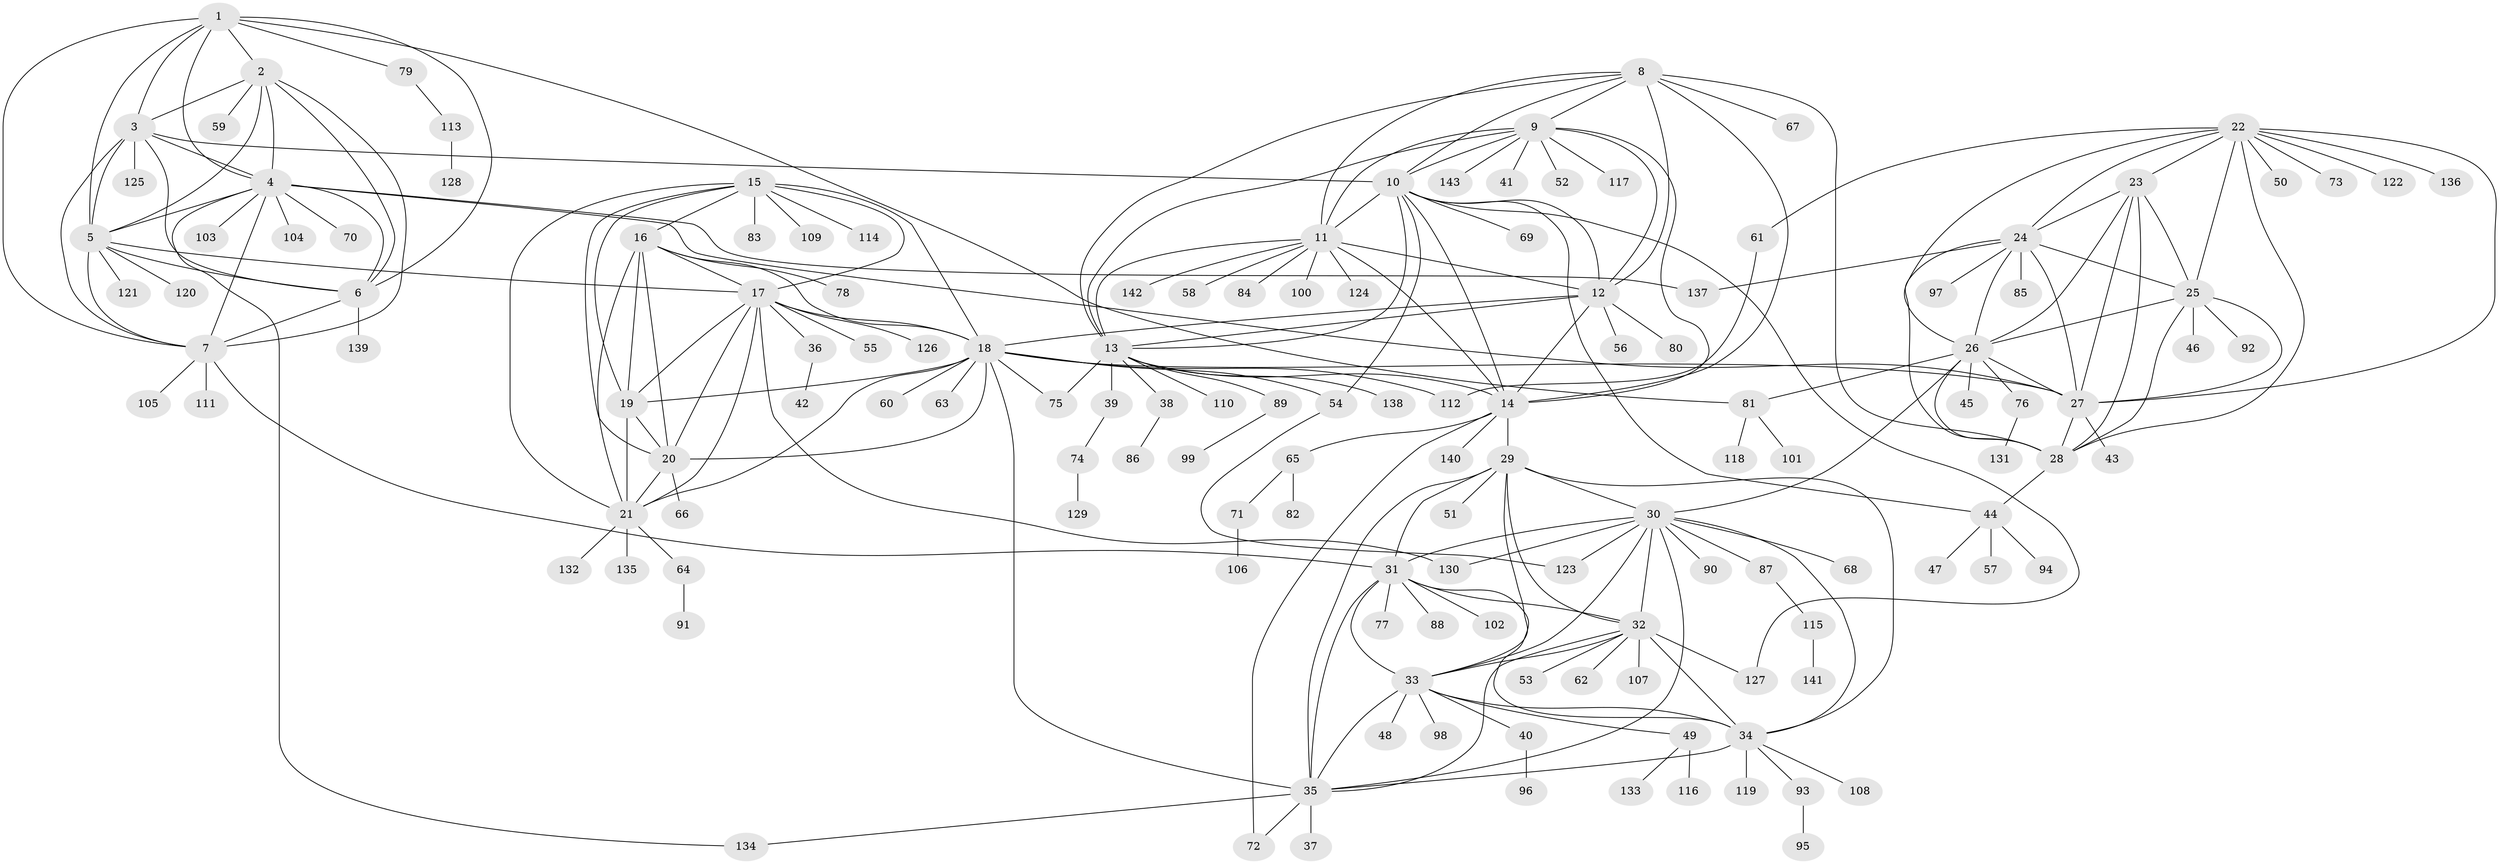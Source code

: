 // Generated by graph-tools (version 1.1) at 2025/02/03/09/25 03:02:33]
// undirected, 143 vertices, 234 edges
graph export_dot {
graph [start="1"]
  node [color=gray90,style=filled];
  1;
  2;
  3;
  4;
  5;
  6;
  7;
  8;
  9;
  10;
  11;
  12;
  13;
  14;
  15;
  16;
  17;
  18;
  19;
  20;
  21;
  22;
  23;
  24;
  25;
  26;
  27;
  28;
  29;
  30;
  31;
  32;
  33;
  34;
  35;
  36;
  37;
  38;
  39;
  40;
  41;
  42;
  43;
  44;
  45;
  46;
  47;
  48;
  49;
  50;
  51;
  52;
  53;
  54;
  55;
  56;
  57;
  58;
  59;
  60;
  61;
  62;
  63;
  64;
  65;
  66;
  67;
  68;
  69;
  70;
  71;
  72;
  73;
  74;
  75;
  76;
  77;
  78;
  79;
  80;
  81;
  82;
  83;
  84;
  85;
  86;
  87;
  88;
  89;
  90;
  91;
  92;
  93;
  94;
  95;
  96;
  97;
  98;
  99;
  100;
  101;
  102;
  103;
  104;
  105;
  106;
  107;
  108;
  109;
  110;
  111;
  112;
  113;
  114;
  115;
  116;
  117;
  118;
  119;
  120;
  121;
  122;
  123;
  124;
  125;
  126;
  127;
  128;
  129;
  130;
  131;
  132;
  133;
  134;
  135;
  136;
  137;
  138;
  139;
  140;
  141;
  142;
  143;
  1 -- 2;
  1 -- 3;
  1 -- 4;
  1 -- 5;
  1 -- 6;
  1 -- 7;
  1 -- 79;
  1 -- 81;
  2 -- 3;
  2 -- 4;
  2 -- 5;
  2 -- 6;
  2 -- 7;
  2 -- 59;
  3 -- 4;
  3 -- 5;
  3 -- 6;
  3 -- 7;
  3 -- 10;
  3 -- 125;
  4 -- 5;
  4 -- 6;
  4 -- 7;
  4 -- 27;
  4 -- 70;
  4 -- 103;
  4 -- 104;
  4 -- 134;
  4 -- 137;
  5 -- 6;
  5 -- 7;
  5 -- 17;
  5 -- 120;
  5 -- 121;
  6 -- 7;
  6 -- 139;
  7 -- 31;
  7 -- 105;
  7 -- 111;
  8 -- 9;
  8 -- 10;
  8 -- 11;
  8 -- 12;
  8 -- 13;
  8 -- 14;
  8 -- 28;
  8 -- 67;
  9 -- 10;
  9 -- 11;
  9 -- 12;
  9 -- 13;
  9 -- 14;
  9 -- 41;
  9 -- 52;
  9 -- 117;
  9 -- 143;
  10 -- 11;
  10 -- 12;
  10 -- 13;
  10 -- 14;
  10 -- 44;
  10 -- 54;
  10 -- 69;
  10 -- 127;
  11 -- 12;
  11 -- 13;
  11 -- 14;
  11 -- 58;
  11 -- 84;
  11 -- 100;
  11 -- 124;
  11 -- 142;
  12 -- 13;
  12 -- 14;
  12 -- 18;
  12 -- 56;
  12 -- 80;
  13 -- 14;
  13 -- 38;
  13 -- 39;
  13 -- 75;
  13 -- 89;
  13 -- 110;
  13 -- 138;
  14 -- 29;
  14 -- 65;
  14 -- 72;
  14 -- 140;
  15 -- 16;
  15 -- 17;
  15 -- 18;
  15 -- 19;
  15 -- 20;
  15 -- 21;
  15 -- 83;
  15 -- 109;
  15 -- 114;
  16 -- 17;
  16 -- 18;
  16 -- 19;
  16 -- 20;
  16 -- 21;
  16 -- 78;
  17 -- 18;
  17 -- 19;
  17 -- 20;
  17 -- 21;
  17 -- 36;
  17 -- 55;
  17 -- 126;
  17 -- 130;
  18 -- 19;
  18 -- 20;
  18 -- 21;
  18 -- 27;
  18 -- 35;
  18 -- 54;
  18 -- 60;
  18 -- 63;
  18 -- 75;
  18 -- 112;
  19 -- 20;
  19 -- 21;
  20 -- 21;
  20 -- 66;
  21 -- 64;
  21 -- 132;
  21 -- 135;
  22 -- 23;
  22 -- 24;
  22 -- 25;
  22 -- 26;
  22 -- 27;
  22 -- 28;
  22 -- 50;
  22 -- 61;
  22 -- 73;
  22 -- 122;
  22 -- 136;
  23 -- 24;
  23 -- 25;
  23 -- 26;
  23 -- 27;
  23 -- 28;
  24 -- 25;
  24 -- 26;
  24 -- 27;
  24 -- 28;
  24 -- 85;
  24 -- 97;
  24 -- 137;
  25 -- 26;
  25 -- 27;
  25 -- 28;
  25 -- 46;
  25 -- 92;
  26 -- 27;
  26 -- 28;
  26 -- 30;
  26 -- 45;
  26 -- 76;
  26 -- 81;
  27 -- 28;
  27 -- 43;
  28 -- 44;
  29 -- 30;
  29 -- 31;
  29 -- 32;
  29 -- 33;
  29 -- 34;
  29 -- 35;
  29 -- 51;
  30 -- 31;
  30 -- 32;
  30 -- 33;
  30 -- 34;
  30 -- 35;
  30 -- 68;
  30 -- 87;
  30 -- 90;
  30 -- 123;
  30 -- 130;
  31 -- 32;
  31 -- 33;
  31 -- 34;
  31 -- 35;
  31 -- 77;
  31 -- 88;
  31 -- 102;
  32 -- 33;
  32 -- 34;
  32 -- 35;
  32 -- 53;
  32 -- 62;
  32 -- 107;
  32 -- 127;
  33 -- 34;
  33 -- 35;
  33 -- 40;
  33 -- 48;
  33 -- 49;
  33 -- 98;
  34 -- 35;
  34 -- 93;
  34 -- 108;
  34 -- 119;
  35 -- 37;
  35 -- 72;
  35 -- 134;
  36 -- 42;
  38 -- 86;
  39 -- 74;
  40 -- 96;
  44 -- 47;
  44 -- 57;
  44 -- 94;
  49 -- 116;
  49 -- 133;
  54 -- 123;
  61 -- 112;
  64 -- 91;
  65 -- 71;
  65 -- 82;
  71 -- 106;
  74 -- 129;
  76 -- 131;
  79 -- 113;
  81 -- 101;
  81 -- 118;
  87 -- 115;
  89 -- 99;
  93 -- 95;
  113 -- 128;
  115 -- 141;
}
